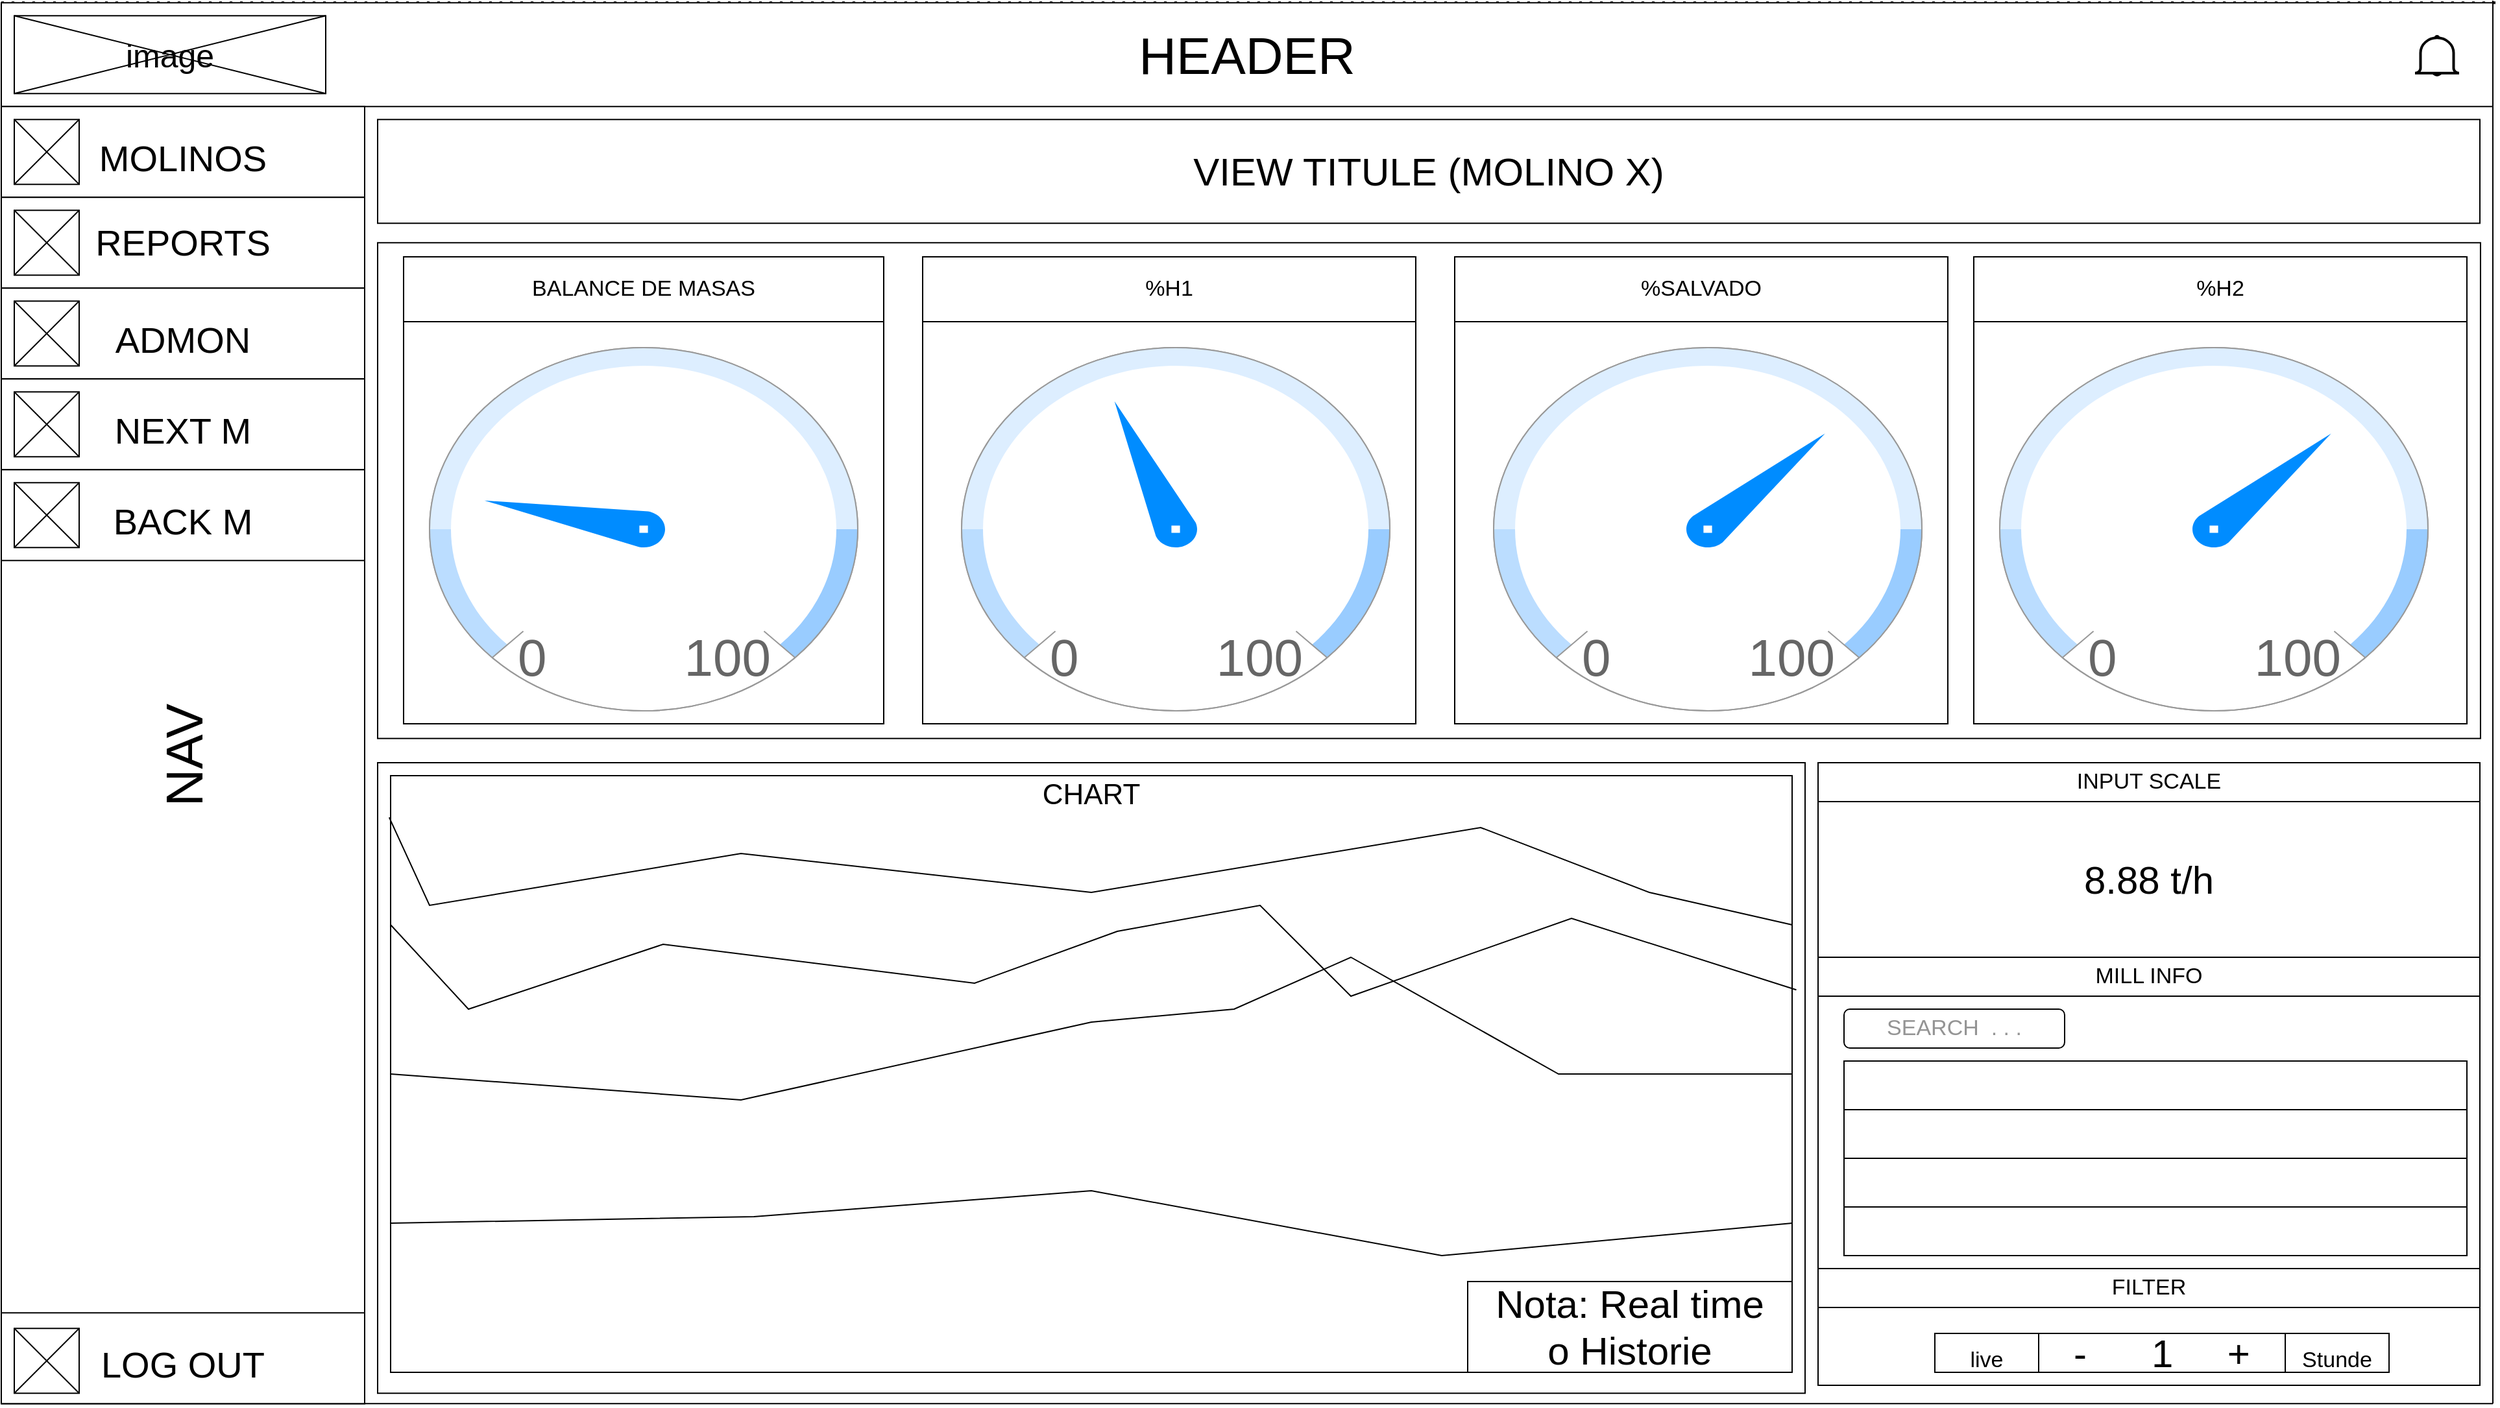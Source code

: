 <mxfile version="20.5.1" type="device"><diagram id="ygyf7mzL7wxv4Aj-Zikf" name="Página-1"><mxGraphModel dx="3371" dy="2706" grid="1" gridSize="10" guides="0" tooltips="1" connect="1" arrows="1" fold="1" page="1" pageScale="1" pageWidth="1200" pageHeight="1920" math="0" shadow="0"><root><mxCell id="0"/><mxCell id="1" parent="0"/><mxCell id="hXhTPl68LfnvCYFKsmnZ-4" value="" style="endArrow=none;dashed=1;html=1;rounded=0;fontSize=16;" parent="1" edge="1"><mxGeometry width="50" height="50" relative="1" as="geometry"><mxPoint x="-1020" y="384.14" as="sourcePoint"/><mxPoint x="-1020" y="-695.86" as="targetPoint"/></mxGeometry></mxCell><mxCell id="hXhTPl68LfnvCYFKsmnZ-5" value="" style="endArrow=none;html=1;rounded=0;fontSize=16;exitX=1;exitY=1;exitDx=0;exitDy=0;" parent="1" edge="1"><mxGeometry width="50" height="50" relative="1" as="geometry"><mxPoint x="-1020" y="384.14" as="sourcePoint"/><mxPoint x="900" y="384.14" as="targetPoint"/></mxGeometry></mxCell><mxCell id="hXhTPl68LfnvCYFKsmnZ-6" value="" style="endArrow=none;html=1;rounded=0;fontSize=16;" parent="1" edge="1"><mxGeometry width="50" height="50" relative="1" as="geometry"><mxPoint x="900" y="384.14" as="sourcePoint"/><mxPoint x="900" y="-697.46" as="targetPoint"/></mxGeometry></mxCell><mxCell id="hXhTPl68LfnvCYFKsmnZ-7" value="" style="endArrow=none;dashed=1;html=1;dashPattern=1 3;strokeWidth=2;rounded=0;fontSize=16;" parent="1" edge="1"><mxGeometry width="50" height="50" relative="1" as="geometry"><mxPoint x="-1020" y="-695.86" as="sourcePoint"/><mxPoint x="902.353" y="-695.86" as="targetPoint"/></mxGeometry></mxCell><mxCell id="hXhTPl68LfnvCYFKsmnZ-9" value="&lt;font style=&quot;font-size: 40px;&quot;&gt;HEADER&lt;/font&gt;" style="rounded=0;whiteSpace=wrap;html=1;fontSize=16;" parent="1" vertex="1"><mxGeometry x="-1020" y="-695.86" width="1920" height="80" as="geometry"/></mxCell><mxCell id="hXhTPl68LfnvCYFKsmnZ-13" value="&lt;font style=&quot;font-size: 40px;&quot;&gt;NAV&lt;/font&gt;" style="rounded=0;whiteSpace=wrap;html=1;fontSize=16;rotation=-90;" parent="1" vertex="1"><mxGeometry x="-1380" y="-255.86" width="1000" height="280" as="geometry"/></mxCell><mxCell id="hXhTPl68LfnvCYFKsmnZ-14" value="&lt;font style=&quot;font-size: 30px;&quot;&gt;VIEW TITULE (MOLINO X)&lt;/font&gt;" style="rounded=0;whiteSpace=wrap;html=1;fontSize=16;" parent="1" vertex="1"><mxGeometry x="-730" y="-605.86" width="1620" height="80" as="geometry"/></mxCell><mxCell id="hXhTPl68LfnvCYFKsmnZ-15" value="" style="rounded=0;whiteSpace=wrap;html=1;fontSize=40;fillColor=default;" parent="1" vertex="1"><mxGeometry x="-730" y="-110" width="1100" height="486.14" as="geometry"/></mxCell><mxCell id="hXhTPl68LfnvCYFKsmnZ-22" value="" style="rounded=0;whiteSpace=wrap;html=1;fontSize=40;rotation=90;" parent="1" vertex="1"><mxGeometry x="-110.85" y="-1130" width="382.18" height="1620.47" as="geometry"/></mxCell><mxCell id="hXhTPl68LfnvCYFKsmnZ-61" value="&lt;span style=&quot;font-size: 28px;&quot;&gt;MOLINOS&lt;/span&gt;" style="rounded=0;whiteSpace=wrap;html=1;fontSize=40;" parent="1" vertex="1"><mxGeometry x="-1020" y="-615.86" width="280" height="70" as="geometry"/></mxCell><mxCell id="hXhTPl68LfnvCYFKsmnZ-63" value="REPORTS" style="rounded=0;whiteSpace=wrap;html=1;fontSize=28;" parent="1" vertex="1"><mxGeometry x="-1020" y="-545.86" width="280" height="70" as="geometry"/></mxCell><mxCell id="hXhTPl68LfnvCYFKsmnZ-64" value="&lt;font style=&quot;font-size: 28px;&quot;&gt;ADMON&lt;/font&gt;" style="rounded=0;whiteSpace=wrap;html=1;fontSize=40;" parent="1" vertex="1"><mxGeometry x="-1020" y="-475.86" width="280" height="70" as="geometry"/></mxCell><mxCell id="hXhTPl68LfnvCYFKsmnZ-65" value="&lt;font style=&quot;font-size: 28px;&quot;&gt;NEXT M&lt;/font&gt;" style="rounded=0;whiteSpace=wrap;html=1;fontSize=40;" parent="1" vertex="1"><mxGeometry x="-1020" y="-405.86" width="280" height="70" as="geometry"/></mxCell><mxCell id="hXhTPl68LfnvCYFKsmnZ-66" value="&lt;span style=&quot;font-size: 28px;&quot;&gt;BACK M&lt;br&gt;&lt;/span&gt;" style="rounded=0;whiteSpace=wrap;html=1;fontSize=40;" parent="1" vertex="1"><mxGeometry x="-1020" y="-335.86" width="280" height="70" as="geometry"/></mxCell><mxCell id="hXhTPl68LfnvCYFKsmnZ-67" value="" style="whiteSpace=wrap;html=1;aspect=fixed;fontSize=40;" parent="1" vertex="1"><mxGeometry x="-1010" y="-605.86" width="50" height="50" as="geometry"/></mxCell><mxCell id="hXhTPl68LfnvCYFKsmnZ-71" value="" style="endArrow=none;html=1;rounded=0;fontSize=40;" parent="1" edge="1"><mxGeometry width="50" height="50" relative="1" as="geometry"><mxPoint x="-1010" y="-555.86" as="sourcePoint"/><mxPoint x="-960" y="-605.86" as="targetPoint"/></mxGeometry></mxCell><mxCell id="hXhTPl68LfnvCYFKsmnZ-72" value="" style="endArrow=none;html=1;rounded=0;fontSize=40;entryX=0;entryY=0;entryDx=0;entryDy=0;exitX=1;exitY=1;exitDx=0;exitDy=0;" parent="1" source="hXhTPl68LfnvCYFKsmnZ-67" target="hXhTPl68LfnvCYFKsmnZ-67" edge="1"><mxGeometry width="50" height="50" relative="1" as="geometry"><mxPoint x="-1130" y="-415.86" as="sourcePoint"/><mxPoint x="-1080" y="-465.86" as="targetPoint"/></mxGeometry></mxCell><mxCell id="hXhTPl68LfnvCYFKsmnZ-79" value="" style="whiteSpace=wrap;html=1;aspect=fixed;fontSize=40;" parent="1" vertex="1"><mxGeometry x="-1010" y="-535.86" width="50" height="50" as="geometry"/></mxCell><mxCell id="hXhTPl68LfnvCYFKsmnZ-80" value="" style="endArrow=none;html=1;rounded=0;fontSize=40;" parent="1" edge="1"><mxGeometry width="50" height="50" relative="1" as="geometry"><mxPoint x="-1010" y="-485.86" as="sourcePoint"/><mxPoint x="-960" y="-535.86" as="targetPoint"/></mxGeometry></mxCell><mxCell id="hXhTPl68LfnvCYFKsmnZ-81" value="" style="endArrow=none;html=1;rounded=0;fontSize=40;entryX=0;entryY=0;entryDx=0;entryDy=0;exitX=1;exitY=1;exitDx=0;exitDy=0;" parent="1" source="hXhTPl68LfnvCYFKsmnZ-79" target="hXhTPl68LfnvCYFKsmnZ-79" edge="1"><mxGeometry width="50" height="50" relative="1" as="geometry"><mxPoint x="-1130" y="-345.86" as="sourcePoint"/><mxPoint x="-1080" y="-395.86" as="targetPoint"/></mxGeometry></mxCell><mxCell id="hXhTPl68LfnvCYFKsmnZ-82" value="" style="whiteSpace=wrap;html=1;aspect=fixed;fontSize=40;" parent="1" vertex="1"><mxGeometry x="-1010" y="-465.86" width="50" height="50" as="geometry"/></mxCell><mxCell id="hXhTPl68LfnvCYFKsmnZ-83" value="" style="endArrow=none;html=1;rounded=0;fontSize=40;" parent="1" edge="1"><mxGeometry width="50" height="50" relative="1" as="geometry"><mxPoint x="-1010" y="-415.86" as="sourcePoint"/><mxPoint x="-960" y="-465.86" as="targetPoint"/></mxGeometry></mxCell><mxCell id="hXhTPl68LfnvCYFKsmnZ-84" value="" style="endArrow=none;html=1;rounded=0;fontSize=40;entryX=0;entryY=0;entryDx=0;entryDy=0;exitX=1;exitY=1;exitDx=0;exitDy=0;" parent="1" source="hXhTPl68LfnvCYFKsmnZ-82" target="hXhTPl68LfnvCYFKsmnZ-82" edge="1"><mxGeometry width="50" height="50" relative="1" as="geometry"><mxPoint x="-1130" y="-275.86" as="sourcePoint"/><mxPoint x="-1080" y="-325.86" as="targetPoint"/></mxGeometry></mxCell><mxCell id="hXhTPl68LfnvCYFKsmnZ-85" value="" style="whiteSpace=wrap;html=1;aspect=fixed;fontSize=40;" parent="1" vertex="1"><mxGeometry x="-1010" y="-395.86" width="50" height="50" as="geometry"/></mxCell><mxCell id="hXhTPl68LfnvCYFKsmnZ-86" value="" style="endArrow=none;html=1;rounded=0;fontSize=40;" parent="1" edge="1"><mxGeometry width="50" height="50" relative="1" as="geometry"><mxPoint x="-1010" y="-345.86" as="sourcePoint"/><mxPoint x="-960" y="-395.86" as="targetPoint"/></mxGeometry></mxCell><mxCell id="hXhTPl68LfnvCYFKsmnZ-87" value="" style="endArrow=none;html=1;rounded=0;fontSize=40;entryX=0;entryY=0;entryDx=0;entryDy=0;exitX=1;exitY=1;exitDx=0;exitDy=0;" parent="1" source="hXhTPl68LfnvCYFKsmnZ-85" target="hXhTPl68LfnvCYFKsmnZ-85" edge="1"><mxGeometry width="50" height="50" relative="1" as="geometry"><mxPoint x="-1130" y="-205.86" as="sourcePoint"/><mxPoint x="-1080" y="-255.86" as="targetPoint"/></mxGeometry></mxCell><mxCell id="hXhTPl68LfnvCYFKsmnZ-88" value="" style="whiteSpace=wrap;html=1;aspect=fixed;fontSize=40;" parent="1" vertex="1"><mxGeometry x="-1010" y="-325.86" width="50" height="50" as="geometry"/></mxCell><mxCell id="hXhTPl68LfnvCYFKsmnZ-89" value="" style="endArrow=none;html=1;rounded=0;fontSize=40;" parent="1" edge="1"><mxGeometry width="50" height="50" relative="1" as="geometry"><mxPoint x="-1010" y="-275.86" as="sourcePoint"/><mxPoint x="-960" y="-325.86" as="targetPoint"/></mxGeometry></mxCell><mxCell id="hXhTPl68LfnvCYFKsmnZ-90" value="" style="endArrow=none;html=1;rounded=0;fontSize=40;entryX=0;entryY=0;entryDx=0;entryDy=0;exitX=1;exitY=1;exitDx=0;exitDy=0;" parent="1" source="hXhTPl68LfnvCYFKsmnZ-88" target="hXhTPl68LfnvCYFKsmnZ-88" edge="1"><mxGeometry width="50" height="50" relative="1" as="geometry"><mxPoint x="-1130" y="-135.86" as="sourcePoint"/><mxPoint x="-1080" y="-185.86" as="targetPoint"/></mxGeometry></mxCell><mxCell id="hXhTPl68LfnvCYFKsmnZ-95" value="&lt;font style=&quot;font-size: 25px;&quot;&gt;image&lt;/font&gt;" style="rounded=0;whiteSpace=wrap;html=1;fontSize=25;" parent="1" vertex="1"><mxGeometry x="-1010" y="-685.86" width="240" height="60" as="geometry"/></mxCell><mxCell id="hXhTPl68LfnvCYFKsmnZ-96" value="" style="endArrow=none;html=1;rounded=0;fontSize=12;exitX=0;exitY=1;exitDx=0;exitDy=0;entryX=1;entryY=0;entryDx=0;entryDy=0;" parent="1" source="hXhTPl68LfnvCYFKsmnZ-95" target="hXhTPl68LfnvCYFKsmnZ-95" edge="1"><mxGeometry width="50" height="50" relative="1" as="geometry"><mxPoint x="-940" y="-635.86" as="sourcePoint"/><mxPoint x="-890" y="-685.86" as="targetPoint"/></mxGeometry></mxCell><mxCell id="hXhTPl68LfnvCYFKsmnZ-97" value="" style="endArrow=none;html=1;rounded=0;fontSize=12;entryX=0;entryY=0;entryDx=0;entryDy=0;exitX=1;exitY=1;exitDx=0;exitDy=0;" parent="1" source="hXhTPl68LfnvCYFKsmnZ-95" target="hXhTPl68LfnvCYFKsmnZ-95" edge="1"><mxGeometry width="50" height="50" relative="1" as="geometry"><mxPoint x="-1110" y="-585.86" as="sourcePoint"/><mxPoint x="-1060" y="-635.86" as="targetPoint"/></mxGeometry></mxCell><mxCell id="75InFdnjoltjB5UoHixp-5" value="&lt;span style=&quot;font-size: 28px;&quot;&gt;LOG OUT&lt;br&gt;&lt;/span&gt;" style="rounded=0;whiteSpace=wrap;html=1;fontSize=40;" parent="1" vertex="1"><mxGeometry x="-1020" y="314.14" width="280" height="70" as="geometry"/></mxCell><mxCell id="75InFdnjoltjB5UoHixp-6" value="" style="whiteSpace=wrap;html=1;aspect=fixed;fontSize=40;" parent="1" vertex="1"><mxGeometry x="-1010" y="326.14" width="50" height="50" as="geometry"/></mxCell><mxCell id="75InFdnjoltjB5UoHixp-7" value="" style="endArrow=none;html=1;rounded=0;fontSize=40;" parent="1" edge="1"><mxGeometry width="50" height="50" relative="1" as="geometry"><mxPoint x="-1010" y="376.14" as="sourcePoint"/><mxPoint x="-960" y="326.14" as="targetPoint"/></mxGeometry></mxCell><mxCell id="75InFdnjoltjB5UoHixp-8" value="" style="endArrow=none;html=1;rounded=0;fontSize=40;entryX=0;entryY=0;entryDx=0;entryDy=0;exitX=1;exitY=1;exitDx=0;exitDy=0;" parent="1" source="75InFdnjoltjB5UoHixp-6" target="75InFdnjoltjB5UoHixp-6" edge="1"><mxGeometry width="50" height="50" relative="1" as="geometry"><mxPoint x="-1130" y="516.14" as="sourcePoint"/><mxPoint x="-1080" y="466.14" as="targetPoint"/></mxGeometry></mxCell><mxCell id="Fcm9MnVCDu6zeh1Kwgtd-1" value="" style="rounded=0;whiteSpace=wrap;html=1;" vertex="1" parent="1"><mxGeometry x="-710" y="-500" width="370" height="360" as="geometry"/></mxCell><mxCell id="Fcm9MnVCDu6zeh1Kwgtd-2" value="" style="rounded=0;whiteSpace=wrap;html=1;" vertex="1" parent="1"><mxGeometry x="500" y="-500" width="380" height="360" as="geometry"/></mxCell><mxCell id="Fcm9MnVCDu6zeh1Kwgtd-3" value="" style="rounded=0;whiteSpace=wrap;html=1;" vertex="1" parent="1"><mxGeometry x="-310" y="-500" width="380" height="360" as="geometry"/></mxCell><mxCell id="Fcm9MnVCDu6zeh1Kwgtd-4" value="" style="rounded=0;whiteSpace=wrap;html=1;" vertex="1" parent="1"><mxGeometry x="100" y="-500" width="380" height="360" as="geometry"/></mxCell><mxCell id="Fcm9MnVCDu6zeh1Kwgtd-5" value="" style="rounded=0;whiteSpace=wrap;html=1;" vertex="1" parent="1"><mxGeometry x="380" y="-110" width="510" height="480" as="geometry"/></mxCell><mxCell id="hXhTPl68LfnvCYFKsmnZ-49" value="" style="verticalLabelPosition=bottom;shadow=0;dashed=0;align=center;html=1;verticalAlign=top;strokeWidth=1;shape=mxgraph.mockup.graphics.gauge;fillColor=#ffffff;strokeColor=#999999;gaugePos=21.111;scaleColors=#bbddff,#ddeeff,#99ccff;gaugeLabels=,,;needleColor=#008cff;fontSize=40;" parent="1" vertex="1"><mxGeometry x="-690" y="-430" width="330" height="280" as="geometry"/></mxCell><mxCell id="hXhTPl68LfnvCYFKsmnZ-50" value="0" style="strokeWidth=1;shadow=0;dashed=0;align=center;html=1;shape=mxgraph.mockup.graphics.anchor;align=left;fontColor=#666666;fontSize=40;" parent="hXhTPl68LfnvCYFKsmnZ-49" vertex="1"><mxGeometry x="66" y="210.0" width="165.0" height="56.0" as="geometry"/></mxCell><mxCell id="hXhTPl68LfnvCYFKsmnZ-51" value="100" style="strokeWidth=1;shadow=0;dashed=0;align=center;html=1;shape=mxgraph.mockup.graphics.anchor;align=right;fontColor=#666666;fontSize=40;" parent="hXhTPl68LfnvCYFKsmnZ-49" vertex="1"><mxGeometry x="99.0" y="210.0" width="165.0" height="56.0" as="geometry"/></mxCell><mxCell id="Fcm9MnVCDu6zeh1Kwgtd-6" value="" style="verticalLabelPosition=bottom;shadow=0;dashed=0;align=center;html=1;verticalAlign=top;strokeWidth=1;shape=mxgraph.mockup.graphics.gauge;fillColor=#ffffff;strokeColor=#999999;gaugePos=41.818;scaleColors=#bbddff,#ddeeff,#99ccff;gaugeLabels=,,;needleColor=#008cff;fontSize=40;" vertex="1" parent="1"><mxGeometry x="-280" y="-430" width="330" height="280" as="geometry"/></mxCell><mxCell id="Fcm9MnVCDu6zeh1Kwgtd-7" value="0" style="strokeWidth=1;shadow=0;dashed=0;align=center;html=1;shape=mxgraph.mockup.graphics.anchor;align=left;fontColor=#666666;fontSize=40;" vertex="1" parent="Fcm9MnVCDu6zeh1Kwgtd-6"><mxGeometry x="66" y="210.0" width="165.0" height="56.0" as="geometry"/></mxCell><mxCell id="Fcm9MnVCDu6zeh1Kwgtd-8" value="100" style="strokeWidth=1;shadow=0;dashed=0;align=center;html=1;shape=mxgraph.mockup.graphics.anchor;align=right;fontColor=#666666;fontSize=40;" vertex="1" parent="Fcm9MnVCDu6zeh1Kwgtd-6"><mxGeometry x="99.0" y="210.0" width="165.0" height="56.0" as="geometry"/></mxCell><mxCell id="Fcm9MnVCDu6zeh1Kwgtd-12" value="" style="verticalLabelPosition=bottom;shadow=0;dashed=0;align=center;html=1;verticalAlign=top;strokeWidth=1;shape=mxgraph.mockup.graphics.gauge;fillColor=#ffffff;strokeColor=#999999;gaugePos=67.071;scaleColors=#bbddff,#ddeeff,#99ccff;gaugeLabels=,,;needleColor=#008cff;fontSize=40;" vertex="1" parent="1"><mxGeometry x="130" y="-430" width="330" height="280" as="geometry"/></mxCell><mxCell id="Fcm9MnVCDu6zeh1Kwgtd-13" value="0" style="strokeWidth=1;shadow=0;dashed=0;align=center;html=1;shape=mxgraph.mockup.graphics.anchor;align=left;fontColor=#666666;fontSize=40;" vertex="1" parent="Fcm9MnVCDu6zeh1Kwgtd-12"><mxGeometry x="66" y="210.0" width="165.0" height="56.0" as="geometry"/></mxCell><mxCell id="Fcm9MnVCDu6zeh1Kwgtd-14" value="100" style="strokeWidth=1;shadow=0;dashed=0;align=center;html=1;shape=mxgraph.mockup.graphics.anchor;align=right;fontColor=#666666;fontSize=40;" vertex="1" parent="Fcm9MnVCDu6zeh1Kwgtd-12"><mxGeometry x="99.0" y="210.0" width="165.0" height="56.0" as="geometry"/></mxCell><mxCell id="Fcm9MnVCDu6zeh1Kwgtd-15" value="" style="verticalLabelPosition=bottom;shadow=0;dashed=0;align=center;html=1;verticalAlign=top;strokeWidth=1;shape=mxgraph.mockup.graphics.gauge;fillColor=#ffffff;strokeColor=#999999;gaugePos=67.071;scaleColors=#bbddff,#ddeeff,#99ccff;gaugeLabels=,,;needleColor=#008cff;fontSize=40;" vertex="1" parent="1"><mxGeometry x="520" y="-430" width="330" height="280" as="geometry"/></mxCell><mxCell id="Fcm9MnVCDu6zeh1Kwgtd-16" value="0" style="strokeWidth=1;shadow=0;dashed=0;align=center;html=1;shape=mxgraph.mockup.graphics.anchor;align=left;fontColor=#666666;fontSize=40;" vertex="1" parent="Fcm9MnVCDu6zeh1Kwgtd-15"><mxGeometry x="66" y="210.0" width="165.0" height="56.0" as="geometry"/></mxCell><mxCell id="Fcm9MnVCDu6zeh1Kwgtd-17" value="100" style="strokeWidth=1;shadow=0;dashed=0;align=center;html=1;shape=mxgraph.mockup.graphics.anchor;align=right;fontColor=#666666;fontSize=40;" vertex="1" parent="Fcm9MnVCDu6zeh1Kwgtd-15"><mxGeometry x="99.0" y="210.0" width="165.0" height="56.0" as="geometry"/></mxCell><mxCell id="Fcm9MnVCDu6zeh1Kwgtd-18" value="" style="rounded=0;whiteSpace=wrap;html=1;" vertex="1" parent="1"><mxGeometry x="-720" y="-100" width="1080" height="460" as="geometry"/></mxCell><mxCell id="Fcm9MnVCDu6zeh1Kwgtd-20" value="" style="endArrow=none;html=1;rounded=0;entryX=1;entryY=0.5;entryDx=0;entryDy=0;exitX=0;exitY=0.5;exitDx=0;exitDy=0;" edge="1" parent="1" source="Fcm9MnVCDu6zeh1Kwgtd-18" target="Fcm9MnVCDu6zeh1Kwgtd-18"><mxGeometry width="50" height="50" relative="1" as="geometry"><mxPoint x="-450" y="150" as="sourcePoint"/><mxPoint x="-400" y="100" as="targetPoint"/><Array as="points"><mxPoint x="-450" y="150"/><mxPoint x="-180" y="90"/><mxPoint x="-70" y="80"/><mxPoint x="20" y="40"/><mxPoint x="180" y="130"/></Array></mxGeometry></mxCell><mxCell id="Fcm9MnVCDu6zeh1Kwgtd-21" value="" style="endArrow=none;html=1;rounded=0;exitX=-0.001;exitY=0.07;exitDx=0;exitDy=0;exitPerimeter=0;entryX=1;entryY=0.25;entryDx=0;entryDy=0;" edge="1" parent="1" source="Fcm9MnVCDu6zeh1Kwgtd-18" target="Fcm9MnVCDu6zeh1Kwgtd-18"><mxGeometry width="50" height="50" relative="1" as="geometry"><mxPoint x="-550" y="60" as="sourcePoint"/><mxPoint x="-500" y="10" as="targetPoint"/><Array as="points"><mxPoint x="-690"/><mxPoint x="-450" y="-40"/><mxPoint x="-180" y="-10"/><mxPoint x="120" y="-60"/><mxPoint x="250" y="-10"/></Array></mxGeometry></mxCell><mxCell id="Fcm9MnVCDu6zeh1Kwgtd-22" value="" style="endArrow=none;html=1;rounded=0;exitX=0;exitY=0.75;exitDx=0;exitDy=0;entryX=1;entryY=0.75;entryDx=0;entryDy=0;" edge="1" parent="1" source="Fcm9MnVCDu6zeh1Kwgtd-18" target="Fcm9MnVCDu6zeh1Kwgtd-18"><mxGeometry width="50" height="50" relative="1" as="geometry"><mxPoint x="-540" y="250" as="sourcePoint"/><mxPoint x="-490" y="200" as="targetPoint"/><Array as="points"><mxPoint x="-440" y="240"/><mxPoint x="-180" y="220"/><mxPoint x="90" y="270"/></Array></mxGeometry></mxCell><mxCell id="Fcm9MnVCDu6zeh1Kwgtd-23" value="" style="endArrow=none;html=1;rounded=0;exitX=0;exitY=0.25;exitDx=0;exitDy=0;entryX=1.003;entryY=0.359;entryDx=0;entryDy=0;entryPerimeter=0;" edge="1" parent="1" source="Fcm9MnVCDu6zeh1Kwgtd-18" target="Fcm9MnVCDu6zeh1Kwgtd-18"><mxGeometry width="50" height="50" relative="1" as="geometry"><mxPoint x="-630" y="90" as="sourcePoint"/><mxPoint x="-580" y="40" as="targetPoint"/><Array as="points"><mxPoint x="-660" y="80"/><mxPoint x="-510" y="30"/><mxPoint x="-270" y="60"/><mxPoint x="-160" y="20"/><mxPoint x="-50"/><mxPoint x="20" y="70"/><mxPoint x="190" y="10"/></Array></mxGeometry></mxCell><mxCell id="Fcm9MnVCDu6zeh1Kwgtd-24" value="&lt;font style=&quot;font-size: 17px;&quot;&gt;BALANCE DE MASAS&lt;/font&gt;" style="rounded=0;whiteSpace=wrap;html=1;fontSize=7;" vertex="1" parent="1"><mxGeometry x="-710" y="-500" width="370" height="50" as="geometry"/></mxCell><mxCell id="Fcm9MnVCDu6zeh1Kwgtd-25" value="&lt;font style=&quot;font-size: 17px;&quot;&gt;%H1&lt;/font&gt;" style="rounded=0;whiteSpace=wrap;html=1;fontSize=7;" vertex="1" parent="1"><mxGeometry x="-310" y="-500" width="380" height="50" as="geometry"/></mxCell><mxCell id="Fcm9MnVCDu6zeh1Kwgtd-26" value="&lt;font style=&quot;font-size: 17px;&quot;&gt;%SALVADO&lt;/font&gt;" style="rounded=0;whiteSpace=wrap;html=1;fontSize=7;" vertex="1" parent="1"><mxGeometry x="100" y="-500" width="380" height="50" as="geometry"/></mxCell><mxCell id="Fcm9MnVCDu6zeh1Kwgtd-27" value="&lt;font style=&quot;font-size: 17px;&quot;&gt;%H2&lt;/font&gt;" style="rounded=0;whiteSpace=wrap;html=1;fontSize=7;" vertex="1" parent="1"><mxGeometry x="500" y="-500" width="380" height="50" as="geometry"/></mxCell><mxCell id="Fcm9MnVCDu6zeh1Kwgtd-28" value="" style="html=1;verticalLabelPosition=bottom;align=center;labelBackgroundColor=#ffffff;verticalAlign=top;strokeWidth=2;strokeColor=#000000;shadow=0;dashed=0;shape=mxgraph.ios7.icons.bell;fontSize=7;" vertex="1" parent="1"><mxGeometry x="840" y="-670" width="34" height="30" as="geometry"/></mxCell><mxCell id="Fcm9MnVCDu6zeh1Kwgtd-29" value="CHART" style="text;html=1;strokeColor=none;fillColor=none;align=center;verticalAlign=middle;whiteSpace=wrap;rounded=0;fontSize=22;" vertex="1" parent="1"><mxGeometry x="-210" y="-100" width="60" height="30" as="geometry"/></mxCell><mxCell id="Fcm9MnVCDu6zeh1Kwgtd-30" value="&lt;span style=&quot;font-size: 17px;&quot;&gt;INPUT SCALE&lt;/span&gt;" style="rounded=0;whiteSpace=wrap;html=1;fontSize=7;" vertex="1" parent="1"><mxGeometry x="380" y="-110" width="510" height="30" as="geometry"/></mxCell><mxCell id="Fcm9MnVCDu6zeh1Kwgtd-31" value="&lt;font style=&quot;font-size: 30px;&quot;&gt;8.88 t/h&lt;/font&gt;" style="rounded=0;whiteSpace=wrap;html=1;strokeColor=#000000;fontSize=17;" vertex="1" parent="1"><mxGeometry x="380" y="-80" width="510" height="120" as="geometry"/></mxCell><mxCell id="Fcm9MnVCDu6zeh1Kwgtd-32" value="&lt;span style=&quot;font-size: 17px;&quot;&gt;MILL INFO&lt;/span&gt;" style="rounded=0;whiteSpace=wrap;html=1;fontSize=7;" vertex="1" parent="1"><mxGeometry x="380" y="40" width="510" height="30" as="geometry"/></mxCell><mxCell id="Fcm9MnVCDu6zeh1Kwgtd-34" value="&lt;span style=&quot;font-size: 17px;&quot;&gt;FILTER&lt;/span&gt;" style="rounded=0;whiteSpace=wrap;html=1;fontSize=7;" vertex="1" parent="1"><mxGeometry x="380" y="280" width="510" height="30" as="geometry"/></mxCell><mxCell id="Fcm9MnVCDu6zeh1Kwgtd-38" value="" style="group" vertex="1" connectable="0" parent="1"><mxGeometry x="470" y="330" width="350" height="30" as="geometry"/></mxCell><mxCell id="Fcm9MnVCDu6zeh1Kwgtd-35" value="&lt;font style=&quot;font-size: 17px;&quot;&gt;live&lt;/font&gt;" style="rounded=0;whiteSpace=wrap;html=1;strokeColor=#000000;fontSize=30;verticalAlign=middle;align=center;" vertex="1" parent="Fcm9MnVCDu6zeh1Kwgtd-38"><mxGeometry width="80" height="30" as="geometry"/></mxCell><mxCell id="Fcm9MnVCDu6zeh1Kwgtd-36" value="-&amp;nbsp; &amp;nbsp; &amp;nbsp; 1&amp;nbsp; &amp;nbsp; &amp;nbsp;+" style="rounded=0;whiteSpace=wrap;html=1;strokeColor=#000000;fontSize=30;" vertex="1" parent="Fcm9MnVCDu6zeh1Kwgtd-38"><mxGeometry x="80" width="190" height="30" as="geometry"/></mxCell><mxCell id="Fcm9MnVCDu6zeh1Kwgtd-37" value="&lt;font style=&quot;font-size: 17px;&quot;&gt;Stunde&lt;/font&gt;" style="rounded=0;whiteSpace=wrap;html=1;strokeColor=#000000;fontSize=30;" vertex="1" parent="Fcm9MnVCDu6zeh1Kwgtd-38"><mxGeometry x="270" width="80" height="30" as="geometry"/></mxCell><mxCell id="Fcm9MnVCDu6zeh1Kwgtd-39" value="&lt;font color=&quot;#949494&quot;&gt;SEARCH&amp;nbsp; . . .&lt;/font&gt;" style="rounded=1;whiteSpace=wrap;html=1;strokeColor=#000000;fontSize=17;" vertex="1" parent="1"><mxGeometry x="400" y="80" width="170" height="30" as="geometry"/></mxCell><mxCell id="Fcm9MnVCDu6zeh1Kwgtd-40" value="" style="rounded=0;whiteSpace=wrap;html=1;strokeColor=#000000;fontSize=17;" vertex="1" parent="1"><mxGeometry x="400" y="120" width="480" height="150" as="geometry"/></mxCell><mxCell id="Fcm9MnVCDu6zeh1Kwgtd-41" value="" style="shape=image;html=1;verticalAlign=top;verticalLabelPosition=bottom;labelBackgroundColor=#ffffff;imageAspect=0;aspect=fixed;image=https://cdn2.iconfinder.com/data/icons/user-interface-169/32/search-128.png;strokeColor=#000000;fontSize=17;fontColor=#949494;" vertex="1" parent="1"><mxGeometry x="580" y="80" width="30" height="30" as="geometry"/></mxCell><mxCell id="Fcm9MnVCDu6zeh1Kwgtd-55" value="" style="endArrow=none;html=1;rounded=0;fontSize=17;fontColor=#949494;exitX=0;exitY=0.25;exitDx=0;exitDy=0;entryX=1;entryY=0.25;entryDx=0;entryDy=0;" edge="1" parent="1" source="Fcm9MnVCDu6zeh1Kwgtd-40" target="Fcm9MnVCDu6zeh1Kwgtd-40"><mxGeometry width="50" height="50" relative="1" as="geometry"><mxPoint x="490" y="210" as="sourcePoint"/><mxPoint x="540" y="160" as="targetPoint"/></mxGeometry></mxCell><mxCell id="Fcm9MnVCDu6zeh1Kwgtd-56" value="" style="endArrow=none;html=1;rounded=0;fontSize=17;fontColor=#949494;exitX=0;exitY=0.5;exitDx=0;exitDy=0;entryX=1;entryY=0.5;entryDx=0;entryDy=0;" edge="1" parent="1" source="Fcm9MnVCDu6zeh1Kwgtd-40" target="Fcm9MnVCDu6zeh1Kwgtd-40"><mxGeometry width="50" height="50" relative="1" as="geometry"><mxPoint x="530" y="240" as="sourcePoint"/><mxPoint x="580" y="190" as="targetPoint"/></mxGeometry></mxCell><mxCell id="Fcm9MnVCDu6zeh1Kwgtd-57" value="" style="endArrow=none;html=1;rounded=0;fontSize=17;fontColor=#949494;exitX=0;exitY=0.75;exitDx=0;exitDy=0;entryX=1;entryY=0.75;entryDx=0;entryDy=0;" edge="1" parent="1" source="Fcm9MnVCDu6zeh1Kwgtd-40" target="Fcm9MnVCDu6zeh1Kwgtd-40"><mxGeometry width="50" height="50" relative="1" as="geometry"><mxPoint x="520" y="260" as="sourcePoint"/><mxPoint x="570" y="210" as="targetPoint"/></mxGeometry></mxCell><mxCell id="75InFdnjoltjB5UoHixp-4" value="&lt;font style=&quot;font-size: 30px;&quot;&gt;Nota: Real time &lt;br&gt;o Historie&lt;/font&gt;" style="rounded=0;whiteSpace=wrap;html=1;" parent="1" vertex="1"><mxGeometry x="110" y="290" width="250" height="70" as="geometry"/></mxCell></root></mxGraphModel></diagram></mxfile>